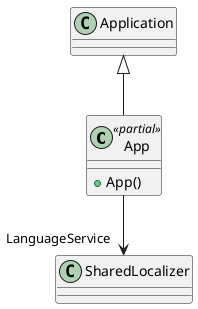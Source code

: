 @startuml
class App <<partial>> {
    + App()
}
Application <|-- App
App --> "LanguageService" SharedLocalizer
@enduml
